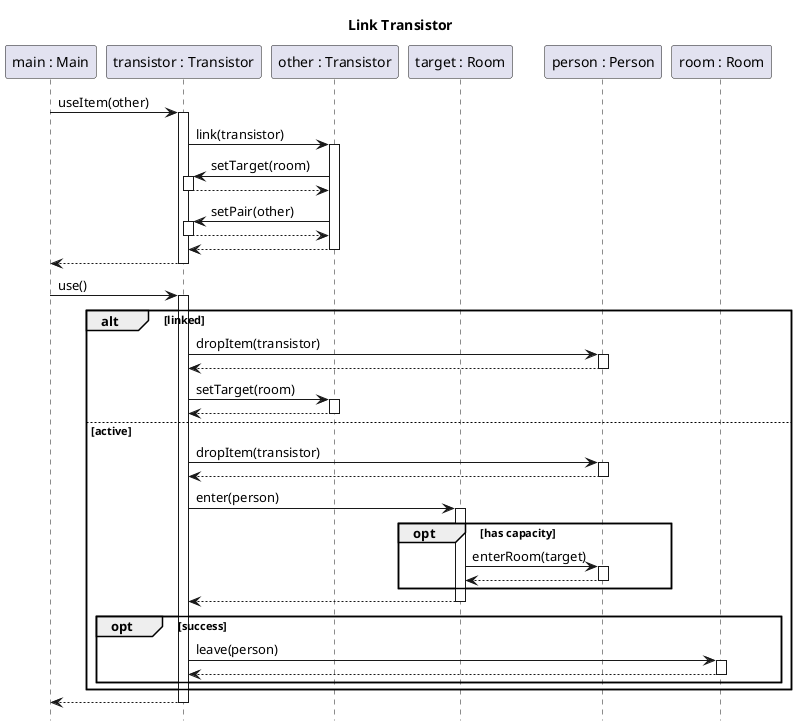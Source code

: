 @startuml transistor

title Link Transistor
hide footbox
skinparam SequenceReferenceBackgroundColor white

participant "main : Main" as main
participant "transistor : Transistor" as transistor
participant "other : Transistor" as other
participant "target : Room" as target
participant "person : Person" as person
participant "room : Room" as room

autoactivate on

main-> transistor ++: useItem(other)
	transistor -> other ++: link(transistor)
		other -> transistor ++: setTarget(room)
		return
		other -> transistor ++: setPair(other)
		return
	return
return

main-> transistor : use()
	alt linked
		transistor -> person : dropItem(transistor)
		return
		transistor -> other : setTarget(room)
		return
	else active
		transistor -> person : dropItem(transistor)
		return
		transistor -> target : enter(person)
		opt has capacity
			target -> person : enterRoom(target)
			return
		end
        return
		opt success
			transistor -> room ++: leave(person)
			return
		end
	end
return
@enduml
